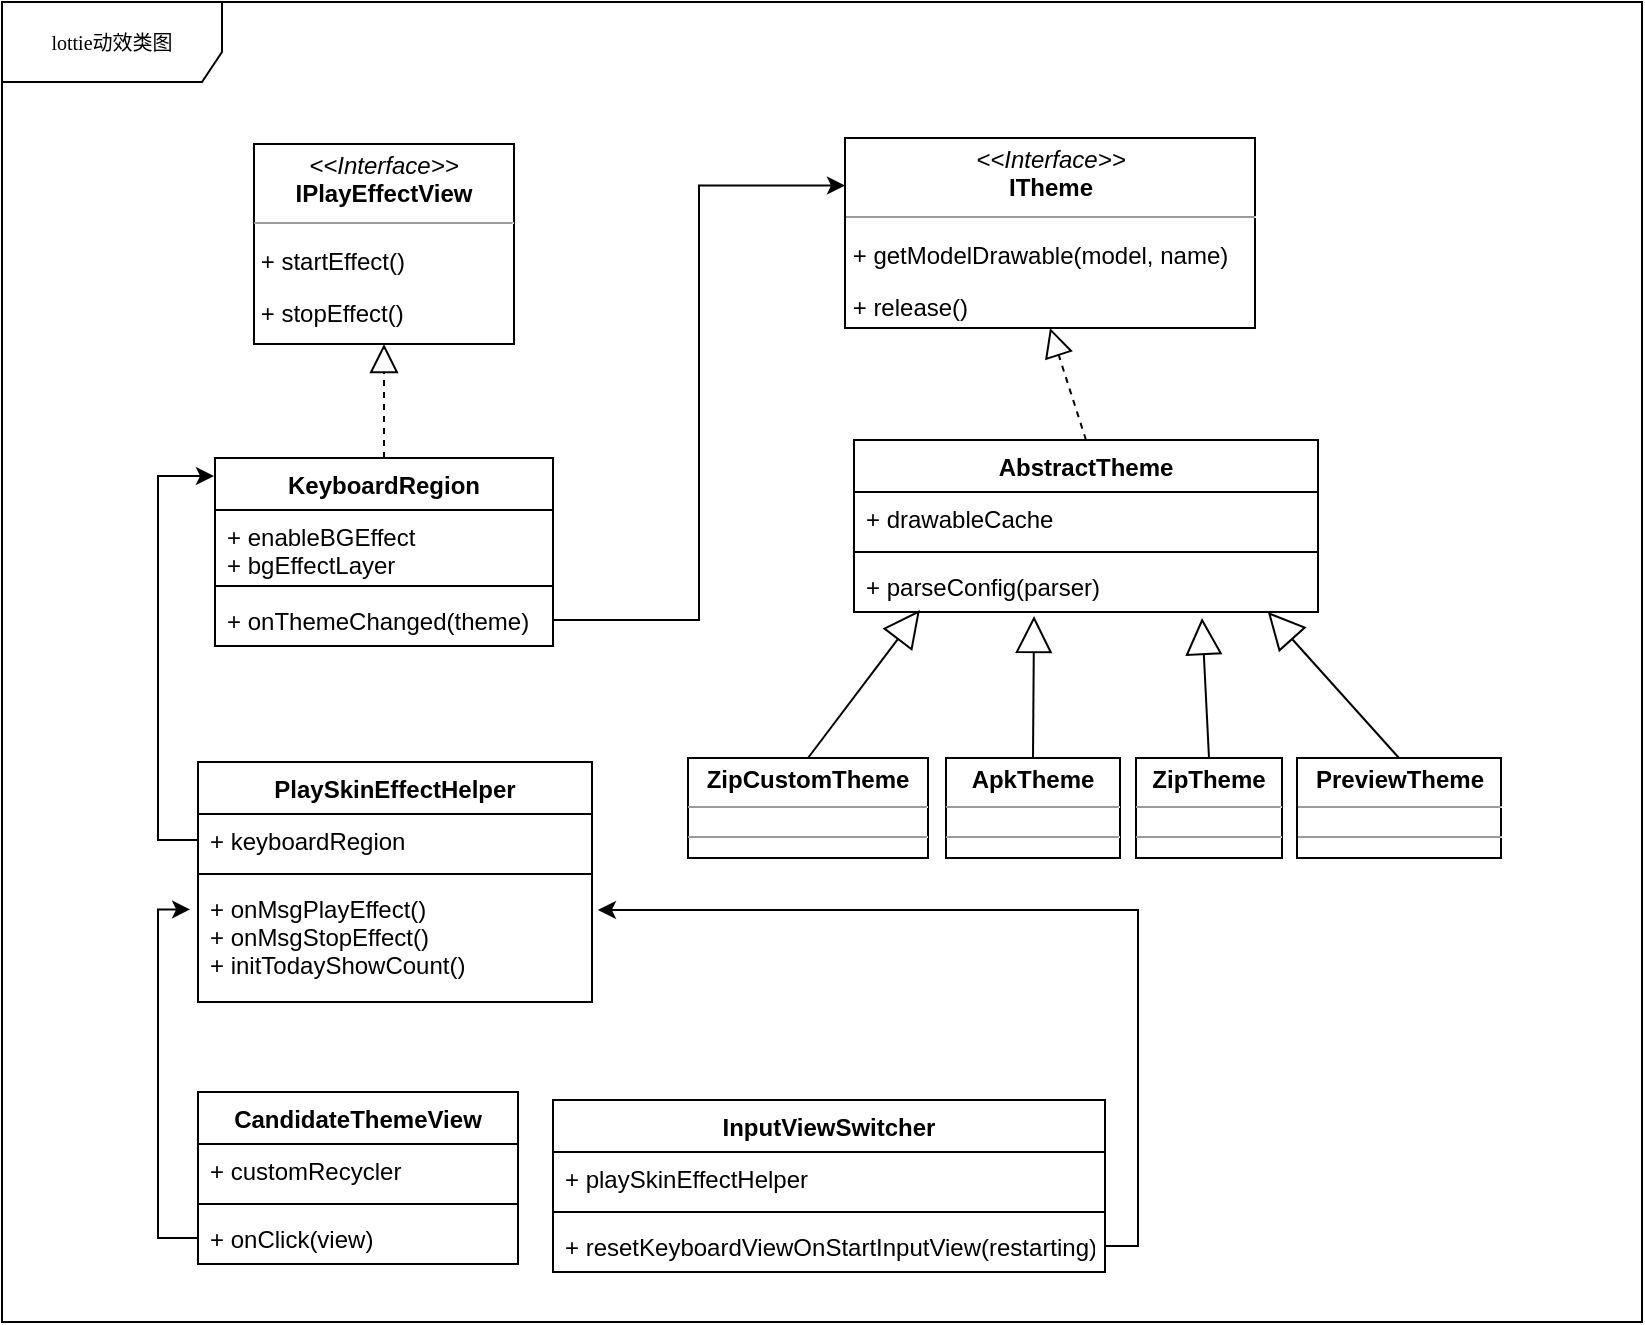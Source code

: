 <mxfile version="10.5.4" type="github"><diagram name="Page-1" id="c4acf3e9-155e-7222-9cf6-157b1a14988f"><mxGraphModel dx="918" dy="530" grid="1" gridSize="10" guides="1" tooltips="1" connect="1" arrows="1" fold="1" page="1" pageScale="1" pageWidth="850" pageHeight="1100" background="#ffffff" math="0" shadow="0"><root><mxCell id="0"/><mxCell id="1" parent="0"/><mxCell id="17acba5748e5396b-1" value="lottie动效类图" style="shape=umlFrame;whiteSpace=wrap;html=1;rounded=0;shadow=0;comic=0;labelBackgroundColor=none;strokeColor=#000000;strokeWidth=1;fillColor=#ffffff;fontFamily=Verdana;fontSize=10;fontColor=#000000;align=center;width=110;height=40;" parent="1" vertex="1"><mxGeometry x="20" y="20" width="820" height="660" as="geometry"/></mxCell><mxCell id="TwviUeBuIKokl9hhFw-L-2" value="AbstractTheme" style="swimlane;fontStyle=1;align=center;verticalAlign=top;childLayout=stackLayout;horizontal=1;startSize=26;horizontalStack=0;resizeParent=1;resizeParentMax=0;resizeLast=0;collapsible=1;marginBottom=0;" parent="1" vertex="1"><mxGeometry x="446" y="239" width="232" height="86" as="geometry"/></mxCell><mxCell id="TwviUeBuIKokl9hhFw-L-3" value="+ drawableCache&#10;" style="text;strokeColor=none;fillColor=none;align=left;verticalAlign=top;spacingLeft=4;spacingRight=4;overflow=hidden;rotatable=0;points=[[0,0.5],[1,0.5]];portConstraint=eastwest;" parent="TwviUeBuIKokl9hhFw-L-2" vertex="1"><mxGeometry y="26" width="232" height="26" as="geometry"/></mxCell><mxCell id="TwviUeBuIKokl9hhFw-L-4" value="" style="line;strokeWidth=1;fillColor=none;align=left;verticalAlign=middle;spacingTop=-1;spacingLeft=3;spacingRight=3;rotatable=0;labelPosition=right;points=[];portConstraint=eastwest;" parent="TwviUeBuIKokl9hhFw-L-2" vertex="1"><mxGeometry y="52" width="232" height="8" as="geometry"/></mxCell><mxCell id="TwviUeBuIKokl9hhFw-L-5" value="+ parseConfig(parser)&#10;" style="text;strokeColor=none;fillColor=none;align=left;verticalAlign=top;spacingLeft=4;spacingRight=4;overflow=hidden;rotatable=0;points=[[0,0.5],[1,0.5]];portConstraint=eastwest;" parent="TwviUeBuIKokl9hhFw-L-2" vertex="1"><mxGeometry y="60" width="232" height="26" as="geometry"/></mxCell><mxCell id="TwviUeBuIKokl9hhFw-L-7" value="&lt;p style=&quot;margin: 0px ; margin-top: 4px ; text-align: center&quot;&gt;&lt;i&gt;&amp;lt;&amp;lt;Interface&amp;gt;&amp;gt;&lt;/i&gt;&lt;br&gt;&lt;span&gt;&lt;b&gt;ITheme&lt;/b&gt;&lt;/span&gt;&lt;/p&gt;&lt;hr size=&quot;1&quot;&gt;&lt;p&gt;&amp;nbsp;&lt;span&gt;+&amp;nbsp;&lt;/span&gt;&lt;span&gt;getModelDrawable&lt;/span&gt;&lt;span&gt;(&lt;/span&gt;&lt;span&gt;model,&amp;nbsp;&lt;/span&gt;&lt;span&gt;name&lt;/span&gt;&lt;span&gt;)&lt;/span&gt;&lt;/p&gt;&lt;p&gt;&amp;nbsp;+&amp;nbsp;&lt;span&gt;release&lt;/span&gt;&lt;span&gt;()&lt;/span&gt;&lt;/p&gt;" style="verticalAlign=top;align=left;overflow=fill;fontSize=12;fontFamily=Helvetica;html=1;rounded=0;shadow=0;comic=0;labelBackgroundColor=none;strokeColor=#000000;strokeWidth=1;fillColor=#ffffff;" parent="1" vertex="1"><mxGeometry x="441.5" y="88" width="205" height="95" as="geometry"/></mxCell><mxCell id="TwviUeBuIKokl9hhFw-L-8" value="" style="endArrow=block;dashed=1;endFill=0;endSize=12;html=1;entryX=0.5;entryY=1;exitX=0.5;exitY=0;exitDx=0;exitDy=0;entryDx=0;entryDy=0;" parent="1" source="TwviUeBuIKokl9hhFw-L-2" target="TwviUeBuIKokl9hhFw-L-7" edge="1"><mxGeometry width="160" relative="1" as="geometry"><mxPoint x="550.5" y="275" as="sourcePoint"/><mxPoint x="550.5" y="248" as="targetPoint"/></mxGeometry></mxCell><mxCell id="BKLOtjX_SFR4J4TZyQxH-1" value="&lt;p style=&quot;margin: 0px ; margin-top: 4px ; text-align: center&quot;&gt;&lt;i&gt;&amp;lt;&amp;lt;Interface&amp;gt;&amp;gt;&lt;/i&gt;&lt;br&gt;&lt;span&gt;&lt;b&gt;IPlayEffectView&lt;/b&gt;&lt;/span&gt;&lt;/p&gt;&lt;hr size=&quot;1&quot;&gt;&lt;p&gt;&amp;nbsp;+&amp;nbsp;&lt;span&gt;startEffect&lt;/span&gt;&lt;span&gt;()&lt;/span&gt;&lt;/p&gt;&lt;p&gt;&lt;span&gt;&amp;nbsp;+&amp;nbsp;&lt;/span&gt;&lt;span&gt;stopEffect&lt;/span&gt;&lt;span&gt;()&lt;/span&gt;&lt;/p&gt;" style="verticalAlign=top;align=left;overflow=fill;fontSize=12;fontFamily=Helvetica;html=1;rounded=0;shadow=0;comic=0;labelBackgroundColor=none;strokeColor=#000000;strokeWidth=1;fillColor=#ffffff;" vertex="1" parent="1"><mxGeometry x="146" y="91" width="130" height="100" as="geometry"/></mxCell><mxCell id="BKLOtjX_SFR4J4TZyQxH-2" value="KeyboardRegion" style="swimlane;fontStyle=1;align=center;verticalAlign=top;childLayout=stackLayout;horizontal=1;startSize=26;horizontalStack=0;resizeParent=1;resizeParentMax=0;resizeLast=0;collapsible=1;marginBottom=0;" vertex="1" parent="1"><mxGeometry x="126.5" y="248" width="169" height="94" as="geometry"/></mxCell><mxCell id="BKLOtjX_SFR4J4TZyQxH-3" value="+ enableBGEffect&#10;+ bgEffectLayer&#10;" style="text;strokeColor=none;fillColor=none;align=left;verticalAlign=top;spacingLeft=4;spacingRight=4;overflow=hidden;rotatable=0;points=[[0,0.5],[1,0.5]];portConstraint=eastwest;" vertex="1" parent="BKLOtjX_SFR4J4TZyQxH-2"><mxGeometry y="26" width="169" height="34" as="geometry"/></mxCell><mxCell id="BKLOtjX_SFR4J4TZyQxH-4" value="" style="line;strokeWidth=1;fillColor=none;align=left;verticalAlign=middle;spacingTop=-1;spacingLeft=3;spacingRight=3;rotatable=0;labelPosition=right;points=[];portConstraint=eastwest;" vertex="1" parent="BKLOtjX_SFR4J4TZyQxH-2"><mxGeometry y="60" width="169" height="8" as="geometry"/></mxCell><mxCell id="BKLOtjX_SFR4J4TZyQxH-5" value="+ onThemeChanged(theme)&#10;" style="text;strokeColor=none;fillColor=none;align=left;verticalAlign=top;spacingLeft=4;spacingRight=4;overflow=hidden;rotatable=0;points=[[0,0.5],[1,0.5]];portConstraint=eastwest;" vertex="1" parent="BKLOtjX_SFR4J4TZyQxH-2"><mxGeometry y="68" width="169" height="26" as="geometry"/></mxCell><mxCell id="BKLOtjX_SFR4J4TZyQxH-6" value="" style="endArrow=block;dashed=1;endFill=0;endSize=12;html=1;exitX=0.5;exitY=0;exitDx=0;exitDy=0;entryX=0.5;entryY=1;entryDx=0;entryDy=0;" edge="1" parent="1" source="BKLOtjX_SFR4J4TZyQxH-2" target="BKLOtjX_SFR4J4TZyQxH-1"><mxGeometry width="160" relative="1" as="geometry"><mxPoint x="198.5" y="257" as="sourcePoint"/><mxPoint x="176" y="190" as="targetPoint"/></mxGeometry></mxCell><mxCell id="BKLOtjX_SFR4J4TZyQxH-7" value="&lt;p style=&quot;margin: 0px ; margin-top: 4px ; text-align: center&quot;&gt;&lt;b&gt;ZipCustomTheme&lt;/b&gt;&lt;br&gt;&lt;/p&gt;&lt;hr size=&quot;1&quot;&gt;&lt;div style=&quot;height: 2px&quot;&gt;&lt;/div&gt;&lt;hr size=&quot;1&quot;&gt;&lt;div style=&quot;height: 2px&quot;&gt;&lt;/div&gt;" style="verticalAlign=top;align=left;overflow=fill;fontSize=12;fontFamily=Helvetica;html=1;gradientColor=none;" vertex="1" parent="1"><mxGeometry x="363" y="398" width="120" height="50" as="geometry"/></mxCell><mxCell id="BKLOtjX_SFR4J4TZyQxH-8" value="&lt;p style=&quot;margin: 0px ; margin-top: 4px ; text-align: center&quot;&gt;&lt;span&gt;&lt;b&gt;ApkTheme&lt;/b&gt;&lt;/span&gt;&lt;/p&gt;&lt;hr size=&quot;1&quot;&gt;&lt;div style=&quot;height: 2px&quot;&gt;&lt;/div&gt;&lt;hr size=&quot;1&quot;&gt;&lt;div style=&quot;height: 2px&quot;&gt;&lt;/div&gt;" style="verticalAlign=top;align=left;overflow=fill;fontSize=12;fontFamily=Helvetica;html=1;gradientColor=none;" vertex="1" parent="1"><mxGeometry x="492" y="398" width="87" height="50" as="geometry"/></mxCell><mxCell id="BKLOtjX_SFR4J4TZyQxH-9" value="&lt;p style=&quot;margin: 0px ; margin-top: 4px ; text-align: center&quot;&gt;&lt;b&gt;ZipTheme&lt;/b&gt;&lt;br&gt;&lt;/p&gt;&lt;hr size=&quot;1&quot;&gt;&lt;div style=&quot;height: 2px&quot;&gt;&lt;/div&gt;&lt;hr size=&quot;1&quot;&gt;&lt;div style=&quot;height: 2px&quot;&gt;&lt;/div&gt;" style="verticalAlign=top;align=left;overflow=fill;fontSize=12;fontFamily=Helvetica;html=1;gradientColor=none;" vertex="1" parent="1"><mxGeometry x="587" y="398" width="73" height="50" as="geometry"/></mxCell><mxCell id="BKLOtjX_SFR4J4TZyQxH-10" value="" style="endArrow=block;endSize=16;endFill=0;html=1;exitX=0.5;exitY=0;entryX=0.142;entryY=0.962;entryPerimeter=0;exitDx=0;exitDy=0;entryDx=0;entryDy=0;" edge="1" parent="1" source="BKLOtjX_SFR4J4TZyQxH-7" target="TwviUeBuIKokl9hhFw-L-5"><mxGeometry width="160" relative="1" as="geometry"><mxPoint x="510.5" y="448" as="sourcePoint"/><mxPoint x="538.5" y="361" as="targetPoint"/></mxGeometry></mxCell><mxCell id="BKLOtjX_SFR4J4TZyQxH-11" value="" style="endArrow=block;endSize=16;endFill=0;html=1;exitX=0.5;exitY=0;exitDx=0;exitDy=0;entryX=0.388;entryY=1.077;entryDx=0;entryDy=0;entryPerimeter=0;" edge="1" parent="1" source="BKLOtjX_SFR4J4TZyQxH-8" target="TwviUeBuIKokl9hhFw-L-5"><mxGeometry width="160" relative="1" as="geometry"><mxPoint x="394.5" y="383" as="sourcePoint"/><mxPoint x="551.5" y="328" as="targetPoint"/></mxGeometry></mxCell><mxCell id="BKLOtjX_SFR4J4TZyQxH-12" value="" style="endArrow=block;endSize=16;endFill=0;html=1;exitX=0.5;exitY=0;exitDx=0;exitDy=0;" edge="1" parent="1" source="BKLOtjX_SFR4J4TZyQxH-9"><mxGeometry width="160" relative="1" as="geometry"><mxPoint x="394.5" y="383" as="sourcePoint"/><mxPoint x="620" y="328" as="targetPoint"/></mxGeometry></mxCell><mxCell id="BKLOtjX_SFR4J4TZyQxH-15" style="edgeStyle=orthogonalEdgeStyle;rounded=0;orthogonalLoop=1;jettySize=auto;html=1;exitX=1;exitY=0.5;exitDx=0;exitDy=0;entryX=0;entryY=0.25;entryDx=0;entryDy=0;" edge="1" parent="1" source="BKLOtjX_SFR4J4TZyQxH-5" target="TwviUeBuIKokl9hhFw-L-7"><mxGeometry relative="1" as="geometry"/></mxCell><mxCell id="BKLOtjX_SFR4J4TZyQxH-16" value="PlaySkinEffectHelper" style="swimlane;fontStyle=1;align=center;verticalAlign=top;childLayout=stackLayout;horizontal=1;startSize=26;horizontalStack=0;resizeParent=1;resizeParentMax=0;resizeLast=0;collapsible=1;marginBottom=0;" vertex="1" parent="1"><mxGeometry x="118" y="400" width="197" height="120" as="geometry"/></mxCell><mxCell id="BKLOtjX_SFR4J4TZyQxH-17" value="+ keyboardRegion&#10;" style="text;strokeColor=none;fillColor=none;align=left;verticalAlign=top;spacingLeft=4;spacingRight=4;overflow=hidden;rotatable=0;points=[[0,0.5],[1,0.5]];portConstraint=eastwest;" vertex="1" parent="BKLOtjX_SFR4J4TZyQxH-16"><mxGeometry y="26" width="197" height="26" as="geometry"/></mxCell><mxCell id="BKLOtjX_SFR4J4TZyQxH-18" value="" style="line;strokeWidth=1;fillColor=none;align=left;verticalAlign=middle;spacingTop=-1;spacingLeft=3;spacingRight=3;rotatable=0;labelPosition=right;points=[];portConstraint=eastwest;" vertex="1" parent="BKLOtjX_SFR4J4TZyQxH-16"><mxGeometry y="52" width="197" height="8" as="geometry"/></mxCell><mxCell id="BKLOtjX_SFR4J4TZyQxH-19" value="+ onMsgPlayEffect()&#10;+ onMsgStopEffect()&#10;+ initTodayShowCount()&#10;" style="text;strokeColor=none;fillColor=none;align=left;verticalAlign=top;spacingLeft=4;spacingRight=4;overflow=hidden;rotatable=0;points=[[0,0.5],[1,0.5]];portConstraint=eastwest;" vertex="1" parent="BKLOtjX_SFR4J4TZyQxH-16"><mxGeometry y="60" width="197" height="60" as="geometry"/></mxCell><mxCell id="BKLOtjX_SFR4J4TZyQxH-20" style="edgeStyle=orthogonalEdgeStyle;rounded=0;orthogonalLoop=1;jettySize=auto;html=1;exitX=0;exitY=0.5;exitDx=0;exitDy=0;entryX=-0.003;entryY=0.096;entryDx=0;entryDy=0;entryPerimeter=0;" edge="1" parent="1" source="BKLOtjX_SFR4J4TZyQxH-17" target="BKLOtjX_SFR4J4TZyQxH-2"><mxGeometry relative="1" as="geometry"/></mxCell><mxCell id="BKLOtjX_SFR4J4TZyQxH-21" value="CandidateThemeView" style="swimlane;fontStyle=1;align=center;verticalAlign=top;childLayout=stackLayout;horizontal=1;startSize=26;horizontalStack=0;resizeParent=1;resizeParentMax=0;resizeLast=0;collapsible=1;marginBottom=0;" vertex="1" parent="1"><mxGeometry x="118" y="565" width="160" height="86" as="geometry"/></mxCell><mxCell id="BKLOtjX_SFR4J4TZyQxH-22" value="+ customRecycler&#10;" style="text;strokeColor=none;fillColor=none;align=left;verticalAlign=top;spacingLeft=4;spacingRight=4;overflow=hidden;rotatable=0;points=[[0,0.5],[1,0.5]];portConstraint=eastwest;" vertex="1" parent="BKLOtjX_SFR4J4TZyQxH-21"><mxGeometry y="26" width="160" height="26" as="geometry"/></mxCell><mxCell id="BKLOtjX_SFR4J4TZyQxH-23" value="" style="line;strokeWidth=1;fillColor=none;align=left;verticalAlign=middle;spacingTop=-1;spacingLeft=3;spacingRight=3;rotatable=0;labelPosition=right;points=[];portConstraint=eastwest;" vertex="1" parent="BKLOtjX_SFR4J4TZyQxH-21"><mxGeometry y="52" width="160" height="8" as="geometry"/></mxCell><mxCell id="BKLOtjX_SFR4J4TZyQxH-24" value="+ onClick(view)&#10;" style="text;strokeColor=none;fillColor=none;align=left;verticalAlign=top;spacingLeft=4;spacingRight=4;overflow=hidden;rotatable=0;points=[[0,0.5],[1,0.5]];portConstraint=eastwest;" vertex="1" parent="BKLOtjX_SFR4J4TZyQxH-21"><mxGeometry y="60" width="160" height="26" as="geometry"/></mxCell><mxCell id="BKLOtjX_SFR4J4TZyQxH-25" value="InputViewSwitcher" style="swimlane;fontStyle=1;align=center;verticalAlign=top;childLayout=stackLayout;horizontal=1;startSize=26;horizontalStack=0;resizeParent=1;resizeParentMax=0;resizeLast=0;collapsible=1;marginBottom=0;" vertex="1" parent="1"><mxGeometry x="295.5" y="569" width="276" height="86" as="geometry"/></mxCell><mxCell id="BKLOtjX_SFR4J4TZyQxH-26" value="+ playSkinEffectHelper&#10;" style="text;strokeColor=none;fillColor=none;align=left;verticalAlign=top;spacingLeft=4;spacingRight=4;overflow=hidden;rotatable=0;points=[[0,0.5],[1,0.5]];portConstraint=eastwest;" vertex="1" parent="BKLOtjX_SFR4J4TZyQxH-25"><mxGeometry y="26" width="276" height="26" as="geometry"/></mxCell><mxCell id="BKLOtjX_SFR4J4TZyQxH-27" value="" style="line;strokeWidth=1;fillColor=none;align=left;verticalAlign=middle;spacingTop=-1;spacingLeft=3;spacingRight=3;rotatable=0;labelPosition=right;points=[];portConstraint=eastwest;" vertex="1" parent="BKLOtjX_SFR4J4TZyQxH-25"><mxGeometry y="52" width="276" height="8" as="geometry"/></mxCell><mxCell id="BKLOtjX_SFR4J4TZyQxH-28" value="+ resetKeyboardViewOnStartInputView(restarting)&#10;" style="text;strokeColor=none;fillColor=none;align=left;verticalAlign=top;spacingLeft=4;spacingRight=4;overflow=hidden;rotatable=0;points=[[0,0.5],[1,0.5]];portConstraint=eastwest;" vertex="1" parent="BKLOtjX_SFR4J4TZyQxH-25"><mxGeometry y="60" width="276" height="26" as="geometry"/></mxCell><mxCell id="BKLOtjX_SFR4J4TZyQxH-31" style="edgeStyle=orthogonalEdgeStyle;rounded=0;orthogonalLoop=1;jettySize=auto;html=1;exitX=0;exitY=0.5;exitDx=0;exitDy=0;entryX=-0.02;entryY=0.229;entryDx=0;entryDy=0;entryPerimeter=0;" edge="1" parent="1" source="BKLOtjX_SFR4J4TZyQxH-24" target="BKLOtjX_SFR4J4TZyQxH-19"><mxGeometry relative="1" as="geometry"/></mxCell><mxCell id="BKLOtjX_SFR4J4TZyQxH-33" value="&lt;p style=&quot;margin: 0px ; margin-top: 4px ; text-align: center&quot;&gt;&lt;b&gt;&lt;span&gt;PreviewTheme&lt;/span&gt;&lt;br&gt;&lt;/b&gt;&lt;/p&gt;&lt;hr size=&quot;1&quot;&gt;&lt;div style=&quot;height: 2px&quot;&gt;&lt;/div&gt;&lt;hr size=&quot;1&quot;&gt;&lt;div style=&quot;height: 2px&quot;&gt;&lt;/div&gt;" style="verticalAlign=top;align=left;overflow=fill;fontSize=12;fontFamily=Helvetica;html=1;gradientColor=none;" vertex="1" parent="1"><mxGeometry x="667.5" y="398" width="102" height="50" as="geometry"/></mxCell><mxCell id="BKLOtjX_SFR4J4TZyQxH-36" value="" style="endArrow=block;endSize=16;endFill=0;html=1;exitX=0.5;exitY=0;entryX=0.892;entryY=1;entryPerimeter=0;exitDx=0;exitDy=0;entryDx=0;entryDy=0;" edge="1" parent="1" source="BKLOtjX_SFR4J4TZyQxH-33" target="TwviUeBuIKokl9hhFw-L-5"><mxGeometry width="160" relative="1" as="geometry"><mxPoint x="631" y="408" as="sourcePoint"/><mxPoint x="629" y="339" as="targetPoint"/></mxGeometry></mxCell><mxCell id="BKLOtjX_SFR4J4TZyQxH-38" style="edgeStyle=orthogonalEdgeStyle;rounded=0;orthogonalLoop=1;jettySize=auto;html=1;exitX=1;exitY=0.5;exitDx=0;exitDy=0;entryX=1.015;entryY=0.233;entryDx=0;entryDy=0;entryPerimeter=0;" edge="1" parent="1" source="BKLOtjX_SFR4J4TZyQxH-28" target="BKLOtjX_SFR4J4TZyQxH-19"><mxGeometry relative="1" as="geometry"><Array as="points"><mxPoint x="588" y="642"/><mxPoint x="588" y="474"/></Array></mxGeometry></mxCell></root></mxGraphModel></diagram></mxfile>